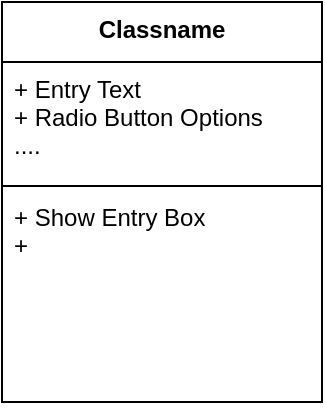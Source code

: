 <mxfile version="14.9.6" type="device"><diagram id="C5RBs43oDa-KdzZeNtuy" name="Page-1"><mxGraphModel dx="1024" dy="592" grid="1" gridSize="10" guides="1" tooltips="1" connect="1" arrows="1" fold="1" page="1" pageScale="1" pageWidth="827" pageHeight="1169" math="0" shadow="0"><root><mxCell id="WIyWlLk6GJQsqaUBKTNV-0"/><mxCell id="WIyWlLk6GJQsqaUBKTNV-1" parent="WIyWlLk6GJQsqaUBKTNV-0"/><mxCell id="3rdNyCYsaKfiJVoqthYH-16" value="Classname" style="swimlane;fontStyle=1;align=center;verticalAlign=top;childLayout=stackLayout;horizontal=1;startSize=30;horizontalStack=0;resizeParent=1;resizeParentMax=0;resizeLast=0;collapsible=1;marginBottom=0;" vertex="1" parent="WIyWlLk6GJQsqaUBKTNV-1"><mxGeometry x="330" y="260" width="160" height="200" as="geometry"/></mxCell><mxCell id="3rdNyCYsaKfiJVoqthYH-17" value="+ Entry Text&#10;+ Radio Button Options&#10;...." style="text;strokeColor=none;fillColor=none;align=left;verticalAlign=top;spacingLeft=4;spacingRight=4;overflow=hidden;rotatable=0;points=[[0,0.5],[1,0.5]];portConstraint=eastwest;" vertex="1" parent="3rdNyCYsaKfiJVoqthYH-16"><mxGeometry y="30" width="160" height="60" as="geometry"/></mxCell><mxCell id="3rdNyCYsaKfiJVoqthYH-18" value="" style="line;strokeWidth=1;fillColor=none;align=left;verticalAlign=middle;spacingTop=-1;spacingLeft=3;spacingRight=3;rotatable=0;labelPosition=right;points=[];portConstraint=eastwest;" vertex="1" parent="3rdNyCYsaKfiJVoqthYH-16"><mxGeometry y="90" width="160" height="4" as="geometry"/></mxCell><mxCell id="3rdNyCYsaKfiJVoqthYH-19" value="+ Show Entry Box&#10;+ " style="text;strokeColor=none;fillColor=none;align=left;verticalAlign=top;spacingLeft=4;spacingRight=4;overflow=hidden;rotatable=0;points=[[0,0.5],[1,0.5]];portConstraint=eastwest;" vertex="1" parent="3rdNyCYsaKfiJVoqthYH-16"><mxGeometry y="94" width="160" height="106" as="geometry"/></mxCell></root></mxGraphModel></diagram></mxfile>
